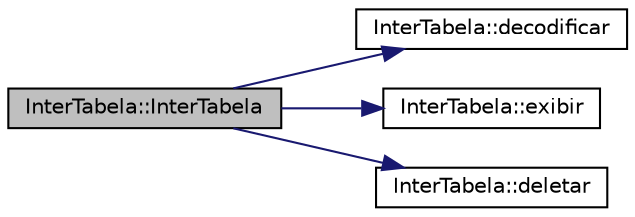 digraph "InterTabela::InterTabela"
{
  edge [fontname="Helvetica",fontsize="10",labelfontname="Helvetica",labelfontsize="10"];
  node [fontname="Helvetica",fontsize="10",shape=record];
  rankdir="LR";
  Node2 [label="InterTabela::InterTabela",height=0.2,width=0.4,color="black", fillcolor="grey75", style="filled", fontcolor="black"];
  Node2 -> Node3 [color="midnightblue",fontsize="10",style="solid",fontname="Helvetica"];
  Node3 [label="InterTabela::decodificar",height=0.2,width=0.4,color="black", fillcolor="white", style="filled",URL="$class_inter_tabela.html#ae20bf3a5379a6e94a95bc275ddaaf7fc",tooltip="Decodificador do arquivo binário .class para uma tabela, extraindo todos os seus registros específico..."];
  Node2 -> Node4 [color="midnightblue",fontsize="10",style="solid",fontname="Helvetica"];
  Node4 [label="InterTabela::exibir",height=0.2,width=0.4,color="black", fillcolor="white", style="filled",URL="$class_inter_tabela.html#a4d808f79253aee7efe91d6cf05b3fe67",tooltip="Exibição da tabela na saída padrão com controle de tabulação. "];
  Node2 -> Node5 [color="midnightblue",fontsize="10",style="solid",fontname="Helvetica"];
  Node5 [label="InterTabela::deletar",height=0.2,width=0.4,color="black", fillcolor="white", style="filled",URL="$class_inter_tabela.html#a2679ab59239b420e175ea6199470f5c4",tooltip="Destrutor de uma tabela e suas dependências. "];
}
